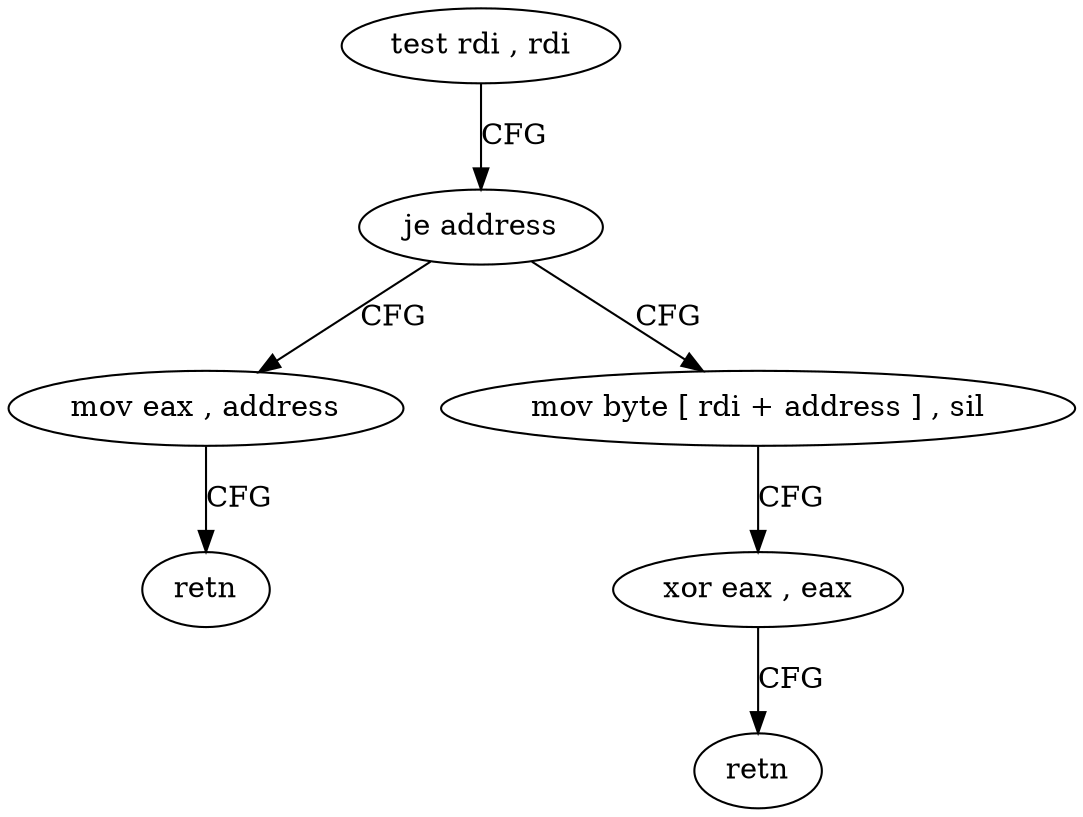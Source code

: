 digraph "func" {
"4295056" [label = "test rdi , rdi" ]
"4295059" [label = "je address" ]
"4295068" [label = "mov eax , address" ]
"4295061" [label = "mov byte [ rdi + address ] , sil" ]
"4295073" [label = "retn" ]
"4295065" [label = "xor eax , eax" ]
"4295067" [label = "retn" ]
"4295056" -> "4295059" [ label = "CFG" ]
"4295059" -> "4295068" [ label = "CFG" ]
"4295059" -> "4295061" [ label = "CFG" ]
"4295068" -> "4295073" [ label = "CFG" ]
"4295061" -> "4295065" [ label = "CFG" ]
"4295065" -> "4295067" [ label = "CFG" ]
}

